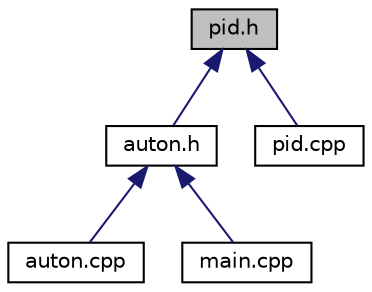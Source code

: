 digraph "pid.h"
{
 // LATEX_PDF_SIZE
  edge [fontname="Helvetica",fontsize="10",labelfontname="Helvetica",labelfontsize="10"];
  node [fontname="Helvetica",fontsize="10",shape=record];
  Node1 [label="pid.h",height=0.2,width=0.4,color="black", fillcolor="grey75", style="filled", fontcolor="black",tooltip=" "];
  Node1 -> Node2 [dir="back",color="midnightblue",fontsize="10",style="solid"];
  Node2 [label="auton.h",height=0.2,width=0.4,color="black", fillcolor="white", style="filled",URL="$auton_8h.html",tooltip=" "];
  Node2 -> Node3 [dir="back",color="midnightblue",fontsize="10",style="solid"];
  Node3 [label="auton.cpp",height=0.2,width=0.4,color="black", fillcolor="white", style="filled",URL="$auton_8cpp.html",tooltip=" "];
  Node2 -> Node4 [dir="back",color="midnightblue",fontsize="10",style="solid"];
  Node4 [label="main.cpp",height=0.2,width=0.4,color="black", fillcolor="white", style="filled",URL="$main_8cpp.html",tooltip=" "];
  Node1 -> Node5 [dir="back",color="midnightblue",fontsize="10",style="solid"];
  Node5 [label="pid.cpp",height=0.2,width=0.4,color="black", fillcolor="white", style="filled",URL="$pid_8cpp.html",tooltip=" "];
}
